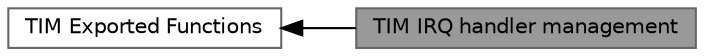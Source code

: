 digraph "TIM IRQ handler management"
{
 // LATEX_PDF_SIZE
  bgcolor="transparent";
  edge [fontname=Helvetica,fontsize=10,labelfontname=Helvetica,labelfontsize=10];
  node [fontname=Helvetica,fontsize=10,shape=box,height=0.2,width=0.4];
  rankdir=LR;
  Node2 [id="Node000002",label="TIM Exported Functions",height=0.2,width=0.4,color="grey40", fillcolor="white", style="filled",URL="$group___t_i_m___exported___functions.html",tooltip=" "];
  Node1 [id="Node000001",label="TIM IRQ handler management",height=0.2,width=0.4,color="gray40", fillcolor="grey60", style="filled", fontcolor="black",tooltip="IRQ handler management."];
  Node2->Node1 [shape=plaintext, dir="back", style="solid"];
}
